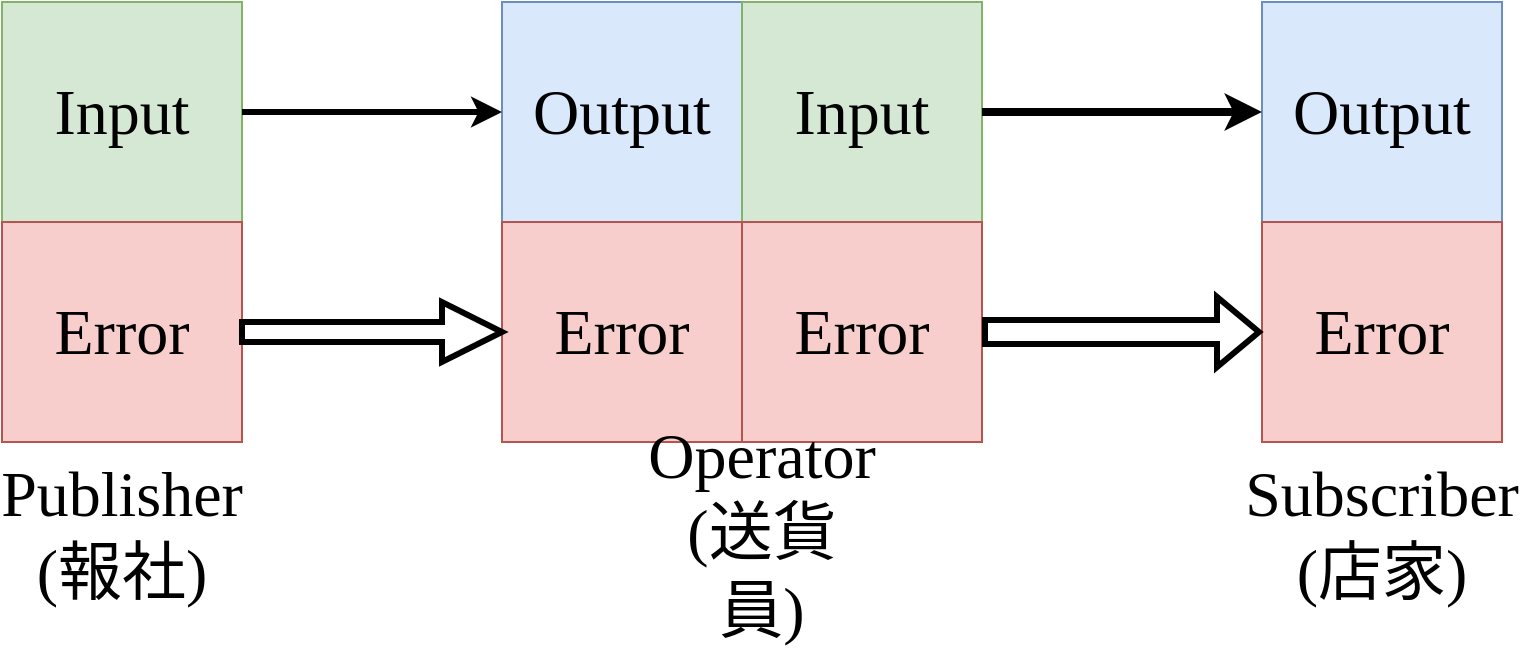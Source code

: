 <mxfile version="21.2.8" type="device">
  <diagram name="第1頁" id="9SGWkR4iYfbwHr7aWqAt">
    <mxGraphModel dx="1026" dy="661" grid="1" gridSize="10" guides="1" tooltips="1" connect="1" arrows="1" fold="1" page="1" pageScale="1" pageWidth="3300" pageHeight="2339" math="0" shadow="0">
      <root>
        <mxCell id="0" />
        <mxCell id="1" parent="0" />
        <mxCell id="lhZUOxWgx5kAzdQ5HcVz-16" value="" style="group" parent="1" vertex="1" connectable="0">
          <mxGeometry x="90" y="240" width="120" height="280" as="geometry" />
        </mxCell>
        <mxCell id="lhZUOxWgx5kAzdQ5HcVz-9" value="" style="group" parent="lhZUOxWgx5kAzdQ5HcVz-16" vertex="1" connectable="0">
          <mxGeometry width="120" height="220" as="geometry" />
        </mxCell>
        <mxCell id="lhZUOxWgx5kAzdQ5HcVz-7" value="Input" style="rounded=0;whiteSpace=wrap;html=1;fontSize=32;fontFamily=Comic Sans MS;fillColor=#d5e8d4;strokeColor=#82b366;" parent="lhZUOxWgx5kAzdQ5HcVz-9" vertex="1">
          <mxGeometry width="120" height="110" as="geometry" />
        </mxCell>
        <mxCell id="lhZUOxWgx5kAzdQ5HcVz-8" value="Error" style="rounded=0;whiteSpace=wrap;html=1;fontSize=32;fontFamily=Comic Sans MS;fillColor=#f8cecc;strokeColor=#b85450;" parent="lhZUOxWgx5kAzdQ5HcVz-9" vertex="1">
          <mxGeometry y="110" width="120" height="110" as="geometry" />
        </mxCell>
        <mxCell id="lhZUOxWgx5kAzdQ5HcVz-13" value="Publisher&lt;br&gt;(報社)" style="text;html=1;strokeColor=none;fillColor=none;align=center;verticalAlign=middle;whiteSpace=wrap;rounded=0;fontSize=32;fontFamily=Comic Sans MS;" parent="lhZUOxWgx5kAzdQ5HcVz-16" vertex="1">
          <mxGeometry x="30" y="250" width="60" height="30" as="geometry" />
        </mxCell>
        <mxCell id="lhZUOxWgx5kAzdQ5HcVz-17" value="" style="group" parent="1" vertex="1" connectable="0">
          <mxGeometry x="720" y="240" width="120" height="280" as="geometry" />
        </mxCell>
        <mxCell id="lhZUOxWgx5kAzdQ5HcVz-10" value="" style="group;fillColor=#dae8fc;strokeColor=#6c8ebf;" parent="lhZUOxWgx5kAzdQ5HcVz-17" vertex="1" connectable="0">
          <mxGeometry width="120" height="220" as="geometry" />
        </mxCell>
        <mxCell id="lhZUOxWgx5kAzdQ5HcVz-11" value="Output" style="rounded=0;whiteSpace=wrap;html=1;fontSize=32;fontFamily=Comic Sans MS;fillColor=#dae8fc;strokeColor=#6c8ebf;" parent="lhZUOxWgx5kAzdQ5HcVz-10" vertex="1">
          <mxGeometry width="120" height="110" as="geometry" />
        </mxCell>
        <mxCell id="lhZUOxWgx5kAzdQ5HcVz-12" value="Error" style="rounded=0;whiteSpace=wrap;html=1;fontSize=32;fontFamily=Comic Sans MS;fillColor=#f8cecc;strokeColor=#b85450;" parent="lhZUOxWgx5kAzdQ5HcVz-10" vertex="1">
          <mxGeometry y="110" width="120" height="110" as="geometry" />
        </mxCell>
        <mxCell id="lhZUOxWgx5kAzdQ5HcVz-15" value="Subscriber&lt;br&gt;(店家)" style="text;html=1;strokeColor=none;fillColor=none;align=center;verticalAlign=middle;whiteSpace=wrap;rounded=0;fontSize=32;fontFamily=Comic Sans MS;" parent="lhZUOxWgx5kAzdQ5HcVz-17" vertex="1">
          <mxGeometry x="30" y="250" width="60" height="30" as="geometry" />
        </mxCell>
        <mxCell id="lhZUOxWgx5kAzdQ5HcVz-28" value="" style="group" parent="1" vertex="1" connectable="0">
          <mxGeometry x="340" y="240" width="240" height="280" as="geometry" />
        </mxCell>
        <mxCell id="lhZUOxWgx5kAzdQ5HcVz-19" value="" style="group" parent="lhZUOxWgx5kAzdQ5HcVz-28" vertex="1" connectable="0">
          <mxGeometry width="120" height="220" as="geometry" />
        </mxCell>
        <mxCell id="lhZUOxWgx5kAzdQ5HcVz-20" value="Output" style="rounded=0;whiteSpace=wrap;html=1;fontSize=32;fontFamily=Comic Sans MS;fillColor=#dae8fc;strokeColor=#6c8ebf;" parent="lhZUOxWgx5kAzdQ5HcVz-19" vertex="1">
          <mxGeometry width="120" height="110" as="geometry" />
        </mxCell>
        <mxCell id="lhZUOxWgx5kAzdQ5HcVz-21" value="Error" style="rounded=0;whiteSpace=wrap;html=1;fontSize=32;fontFamily=Comic Sans MS;fillColor=#f8cecc;strokeColor=#b85450;" parent="lhZUOxWgx5kAzdQ5HcVz-19" vertex="1">
          <mxGeometry y="110" width="120" height="110" as="geometry" />
        </mxCell>
        <mxCell id="lhZUOxWgx5kAzdQ5HcVz-24" value="" style="group;fillColor=#dae8fc;strokeColor=#6c8ebf;" parent="lhZUOxWgx5kAzdQ5HcVz-28" vertex="1" connectable="0">
          <mxGeometry x="120" width="120" height="220" as="geometry" />
        </mxCell>
        <mxCell id="lhZUOxWgx5kAzdQ5HcVz-25" value="Input" style="rounded=0;whiteSpace=wrap;html=1;fontSize=32;fontFamily=Comic Sans MS;fillColor=#d5e8d4;strokeColor=#82b366;" parent="lhZUOxWgx5kAzdQ5HcVz-24" vertex="1">
          <mxGeometry width="120" height="110" as="geometry" />
        </mxCell>
        <mxCell id="lhZUOxWgx5kAzdQ5HcVz-26" value="Error" style="rounded=0;whiteSpace=wrap;html=1;fontSize=32;fontFamily=Comic Sans MS;fillColor=#f8cecc;strokeColor=#b85450;" parent="lhZUOxWgx5kAzdQ5HcVz-24" vertex="1">
          <mxGeometry y="110" width="120" height="110" as="geometry" />
        </mxCell>
        <mxCell id="lhZUOxWgx5kAzdQ5HcVz-27" value="Operator&lt;br&gt;(送貨員)" style="text;html=1;strokeColor=none;fillColor=none;align=center;verticalAlign=middle;whiteSpace=wrap;rounded=0;fontSize=32;fontFamily=Comic Sans MS;" parent="lhZUOxWgx5kAzdQ5HcVz-28" vertex="1">
          <mxGeometry x="100" y="250" width="60" height="30" as="geometry" />
        </mxCell>
        <mxCell id="lhZUOxWgx5kAzdQ5HcVz-32" style="edgeStyle=orthogonalEdgeStyle;rounded=0;orthogonalLoop=1;jettySize=auto;html=1;exitX=1;exitY=0.5;exitDx=0;exitDy=0;entryX=0;entryY=0.5;entryDx=0;entryDy=0;strokeWidth=3;" parent="1" source="lhZUOxWgx5kAzdQ5HcVz-7" target="lhZUOxWgx5kAzdQ5HcVz-20" edge="1">
          <mxGeometry relative="1" as="geometry" />
        </mxCell>
        <mxCell id="lhZUOxWgx5kAzdQ5HcVz-33" style="edgeStyle=orthogonalEdgeStyle;rounded=0;orthogonalLoop=1;jettySize=auto;html=1;exitX=1;exitY=0.5;exitDx=0;exitDy=0;entryX=0;entryY=0.5;entryDx=0;entryDy=0;strokeWidth=4;" parent="1" source="lhZUOxWgx5kAzdQ5HcVz-25" target="lhZUOxWgx5kAzdQ5HcVz-11" edge="1">
          <mxGeometry relative="1" as="geometry" />
        </mxCell>
        <mxCell id="lhZUOxWgx5kAzdQ5HcVz-34" style="edgeStyle=orthogonalEdgeStyle;rounded=0;orthogonalLoop=1;jettySize=auto;html=1;exitX=1;exitY=0.5;exitDx=0;exitDy=0;entryX=0;entryY=0.5;entryDx=0;entryDy=0;strokeWidth=3;shape=arrow;" parent="1" source="lhZUOxWgx5kAzdQ5HcVz-8" target="lhZUOxWgx5kAzdQ5HcVz-21" edge="1">
          <mxGeometry relative="1" as="geometry" />
        </mxCell>
        <mxCell id="lhZUOxWgx5kAzdQ5HcVz-35" style="edgeStyle=orthogonalEdgeStyle;rounded=0;orthogonalLoop=1;jettySize=auto;html=1;exitX=1;exitY=0.5;exitDx=0;exitDy=0;entryX=0;entryY=0.5;entryDx=0;entryDy=0;strokeWidth=3;shape=flexArrow;" parent="1" source="lhZUOxWgx5kAzdQ5HcVz-26" target="lhZUOxWgx5kAzdQ5HcVz-12" edge="1">
          <mxGeometry relative="1" as="geometry" />
        </mxCell>
      </root>
    </mxGraphModel>
  </diagram>
</mxfile>
